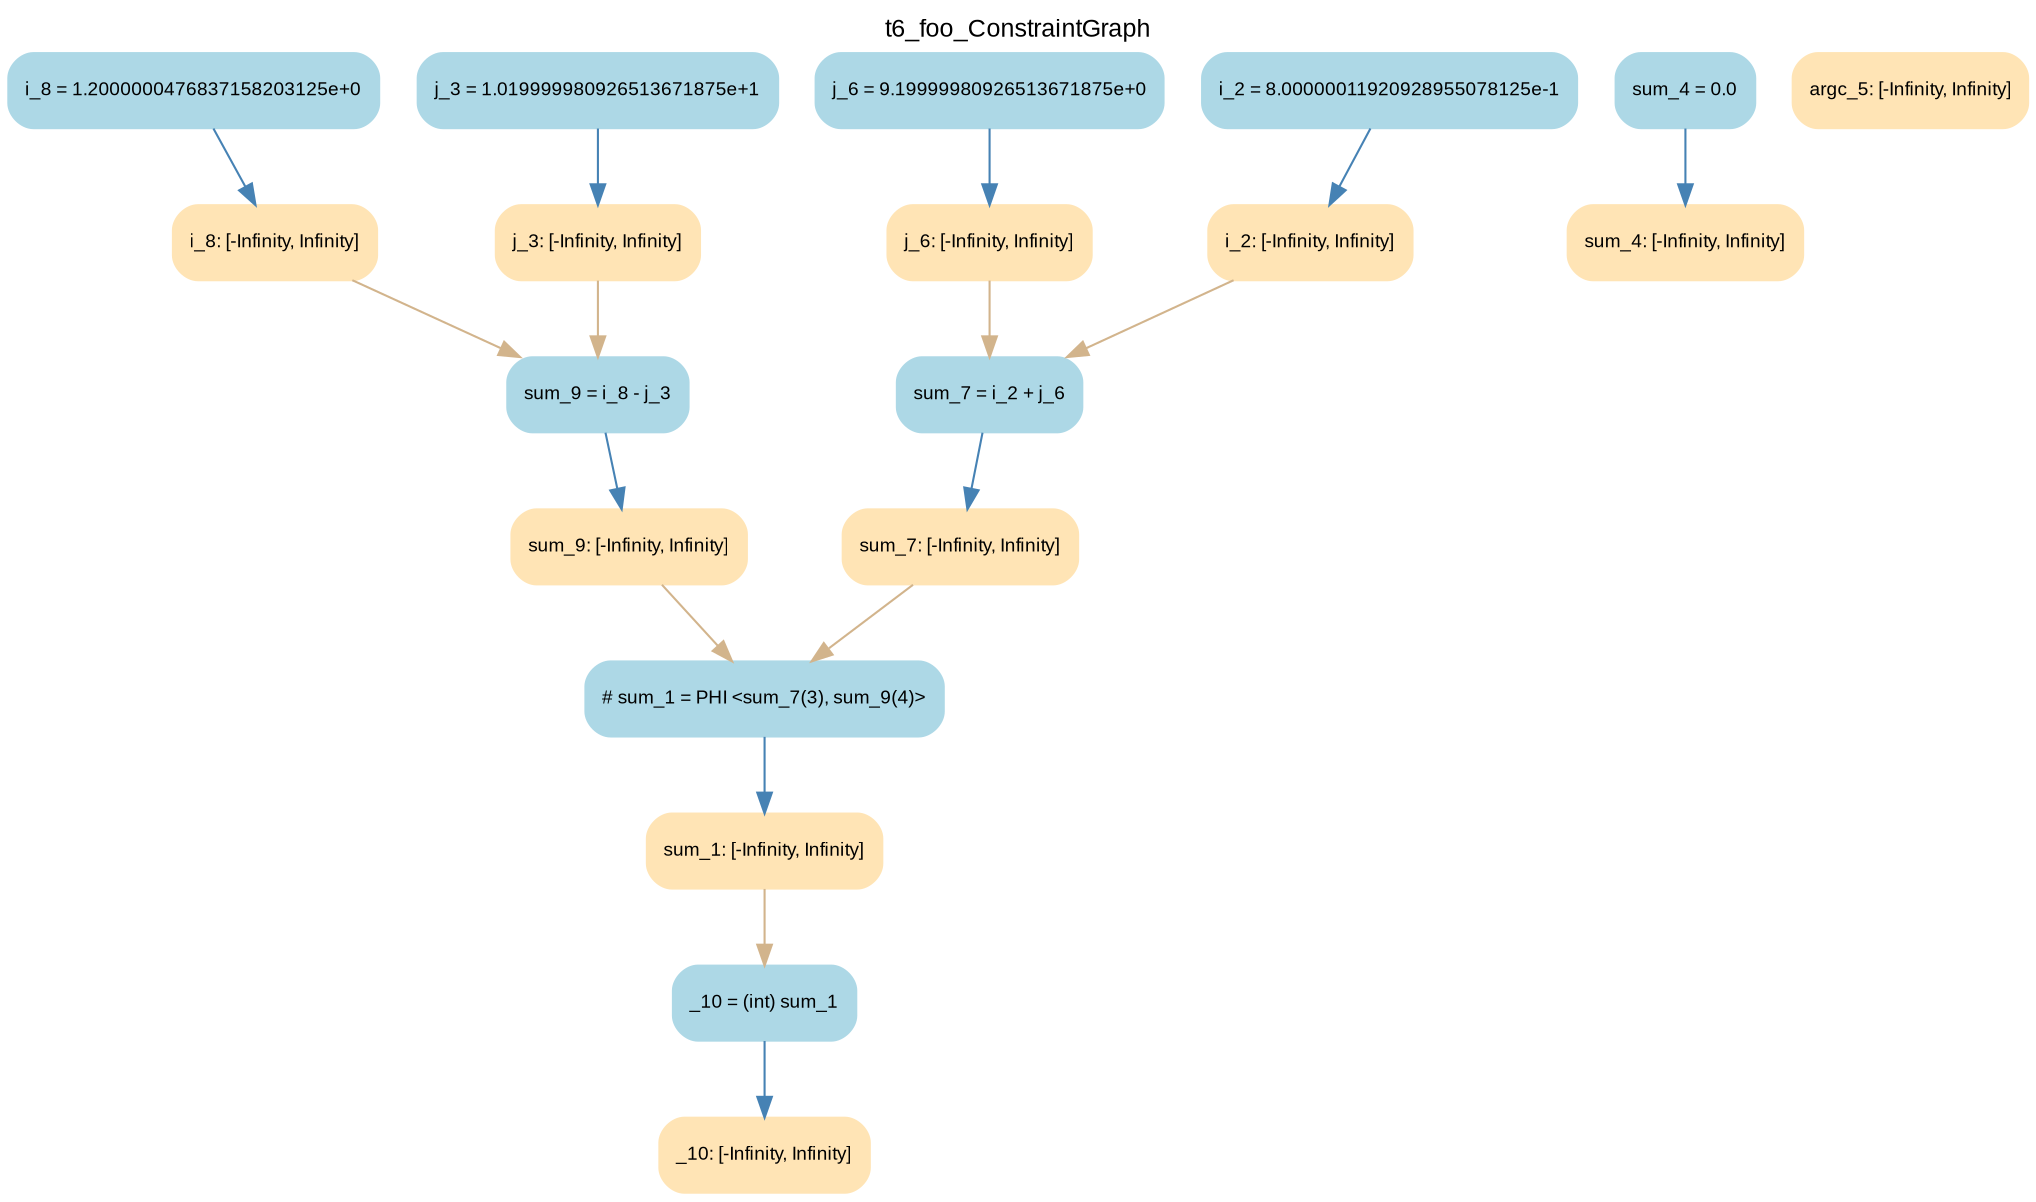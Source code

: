 digraph t6_foo_ConstraintGraph { 
	label=t6_foo_ConstraintGraph
	center=true
	labelloc=top
	fontname=Arial
	fontsize=12
	edge[fontname=Arial, fontsize=10]
	node[fontname=Arial, fontsize=9]

		Node_0 -> Node_1 [color=steelblue]
		Node_2 -> Node_3 [color=steelblue]
		Node_4 -> Node_5 [color=steelblue]
		Node_6 -> Node_7 [color=steelblue]
		Node_8 -> Node_9 [color=steelblue]
		Node_10 -> Node_11 [color=steelblue]
		Node_12 -> Node_13 [color=steelblue]
		Node_14 -> Node_15 [color=steelblue]
		Node_16 -> Node_17 [color=steelblue]
		Node_1 -> Node_2 [color=tan]
		Node_17 -> Node_4 [color=tan]
		Node_3 -> Node_4 [color=tan]
		Node_15 -> Node_16 [color=tan]
		Node_11 -> Node_2 [color=tan]
		Node_9 -> Node_16 [color=tan]
		Node_5 -> Node_12 [color=tan]

	Node_0 [fillcolor=lightblue, color=lightblue, shape=Mrecord, style=filled, label="{ i_8 = 1.2000000476837158203125e+0 }"]
	Node_2 [fillcolor=lightblue, color=lightblue, shape=Mrecord, style=filled, label="{ sum_9 = i_8 - j_3 }"]
	Node_4 [fillcolor=lightblue, color=lightblue, shape=Mrecord, style=filled, label="{ # sum_1 = PHI \<sum_7(3), sum_9(4)\> }"]
	Node_6 [fillcolor=lightblue, color=lightblue, shape=Mrecord, style=filled, label="{ sum_4 = 0.0 }"]
	Node_8 [fillcolor=lightblue, color=lightblue, shape=Mrecord, style=filled, label="{ j_6 = 9.19999980926513671875e+0 }"]
	Node_10 [fillcolor=lightblue, color=lightblue, shape=Mrecord, style=filled, label="{ j_3 = 1.019999980926513671875e+1 }"]
	Node_12 [fillcolor=lightblue, color=lightblue, shape=Mrecord, style=filled, label="{ _10 = (int) sum_1 }"]
	Node_14 [fillcolor=lightblue, color=lightblue, shape=Mrecord, style=filled, label="{ i_2 = 8.00000011920928955078125e-1 }"]
	Node_16 [fillcolor=lightblue, color=lightblue, shape=Mrecord, style=filled, label="{ sum_7 = i_2 + j_6 }"]
	Node_1 [fillcolor=moccasin, color=moccasin, shape=Mrecord, style=filled, label="{ i_8: \[-Infinity, Infinity\] }"]
	Node_13 [fillcolor=moccasin, color=moccasin, shape=Mrecord, style=filled, label="{ _10: \[-Infinity, Infinity\] }"]
	Node_17 [fillcolor=moccasin, color=moccasin, shape=Mrecord, style=filled, label="{ sum_7: \[-Infinity, Infinity\] }"]
	Node_18 [fillcolor=moccasin, color=moccasin, shape=Mrecord, style=filled, label="{ argc_5: \[-Infinity, Infinity\] }"]
	Node_3 [fillcolor=moccasin, color=moccasin, shape=Mrecord, style=filled, label="{ sum_9: \[-Infinity, Infinity\] }"]
	Node_15 [fillcolor=moccasin, color=moccasin, shape=Mrecord, style=filled, label="{ i_2: \[-Infinity, Infinity\] }"]
	Node_11 [fillcolor=moccasin, color=moccasin, shape=Mrecord, style=filled, label="{ j_3: \[-Infinity, Infinity\] }"]
	Node_9 [fillcolor=moccasin, color=moccasin, shape=Mrecord, style=filled, label="{ j_6: \[-Infinity, Infinity\] }"]
	Node_5 [fillcolor=moccasin, color=moccasin, shape=Mrecord, style=filled, label="{ sum_1: \[-Infinity, Infinity\] }"]
	Node_7 [fillcolor=moccasin, color=moccasin, shape=Mrecord, style=filled, label="{ sum_4: \[-Infinity, Infinity\] }"]
}
